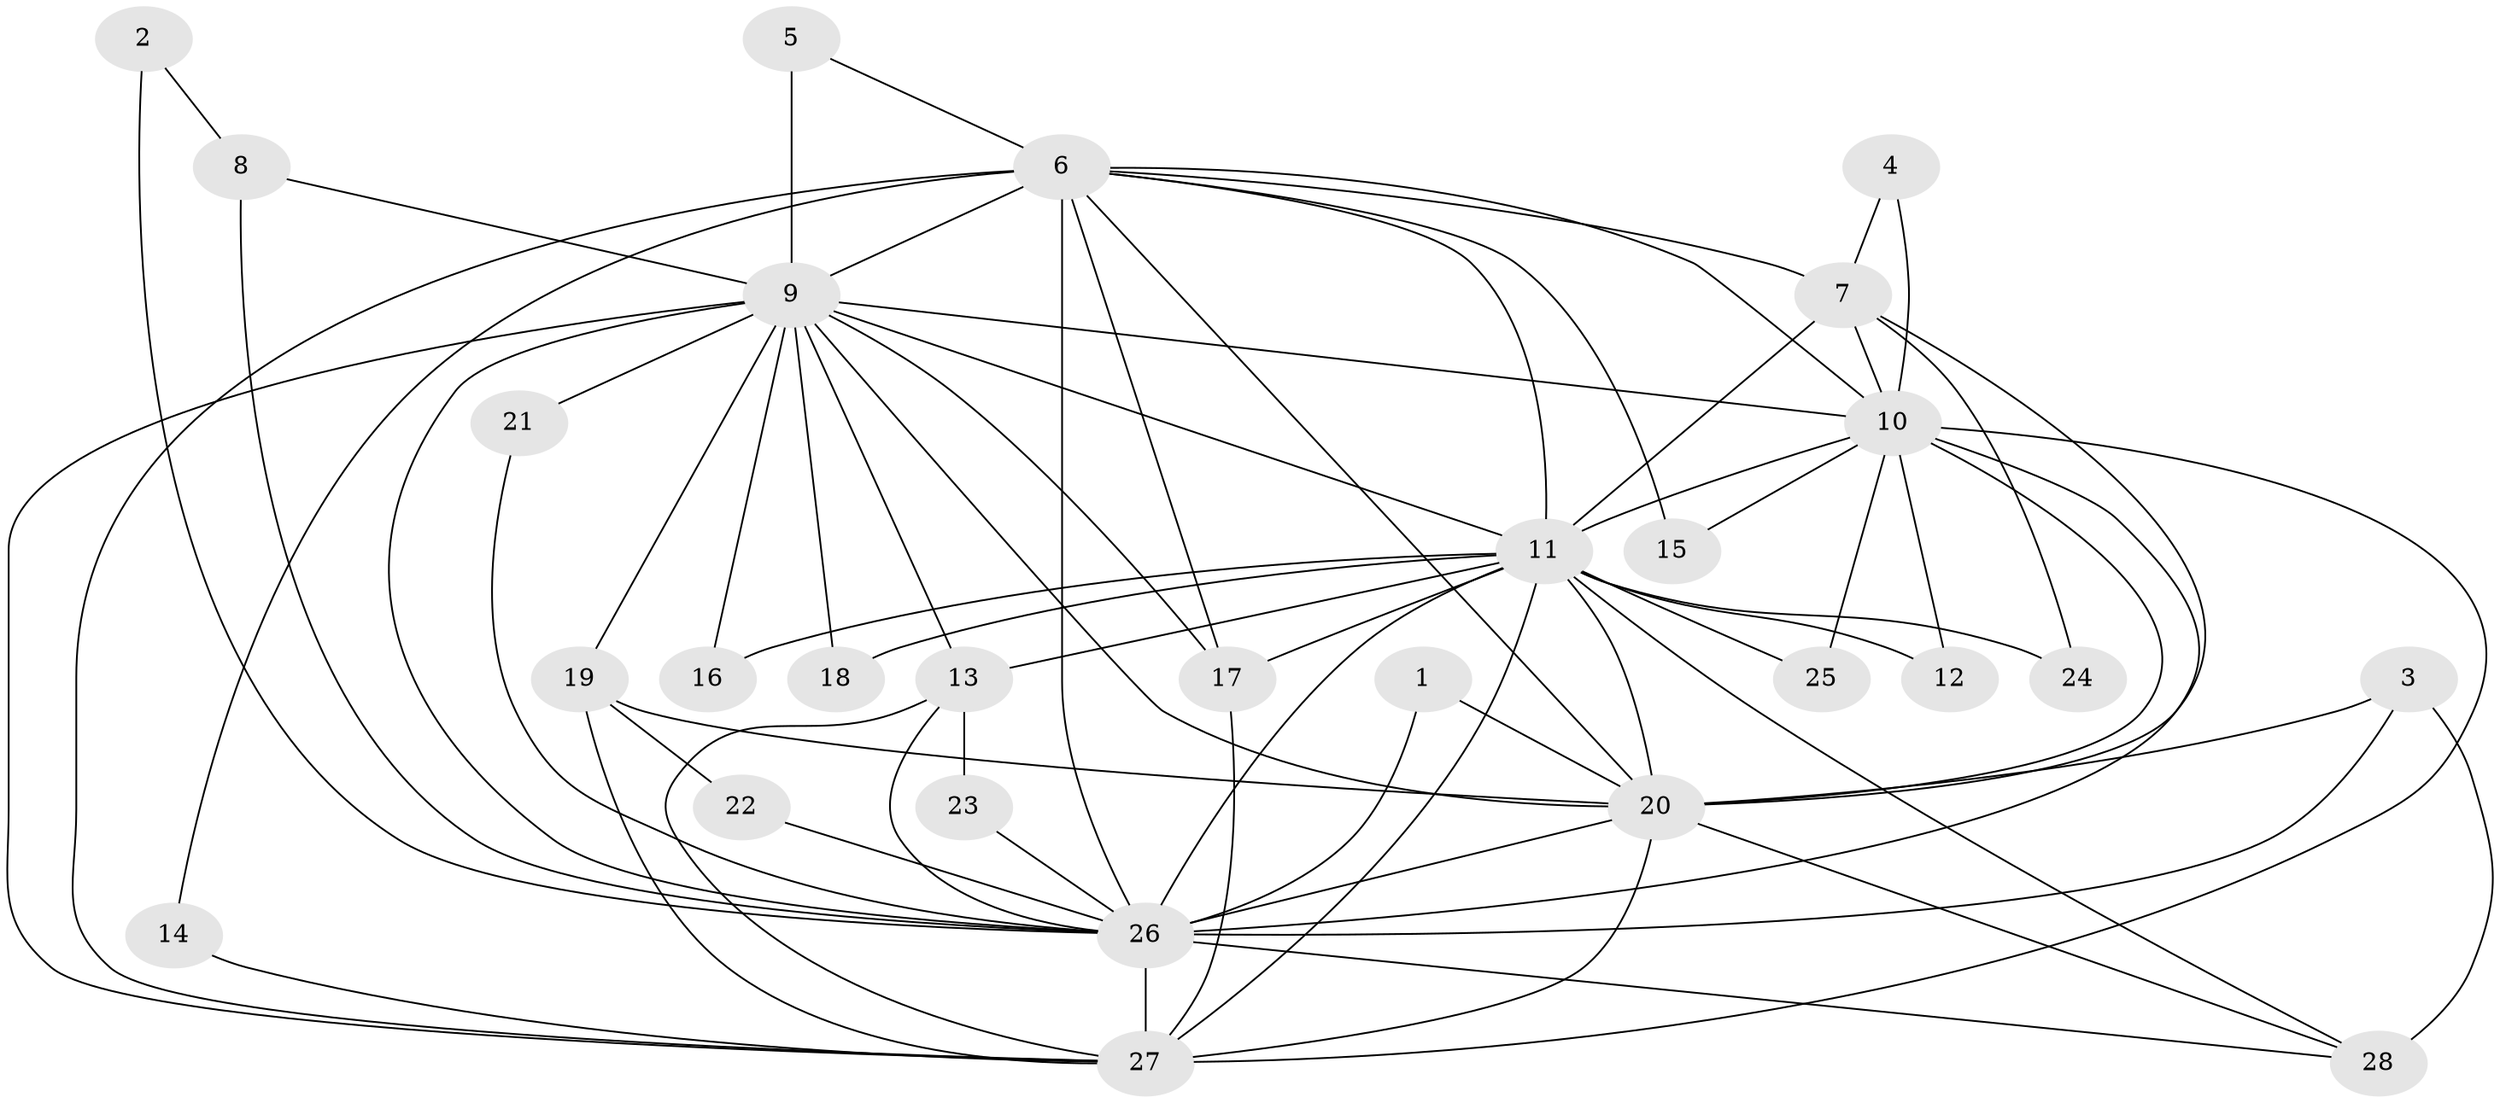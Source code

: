 // original degree distribution, {17: 0.05357142857142857, 14: 0.03571428571428571, 12: 0.03571428571428571, 18: 0.017857142857142856, 20: 0.017857142857142856, 16: 0.017857142857142856, 3: 0.26785714285714285, 4: 0.05357142857142857, 2: 0.48214285714285715, 6: 0.017857142857142856}
// Generated by graph-tools (version 1.1) at 2025/49/03/09/25 03:49:45]
// undirected, 28 vertices, 72 edges
graph export_dot {
graph [start="1"]
  node [color=gray90,style=filled];
  1;
  2;
  3;
  4;
  5;
  6;
  7;
  8;
  9;
  10;
  11;
  12;
  13;
  14;
  15;
  16;
  17;
  18;
  19;
  20;
  21;
  22;
  23;
  24;
  25;
  26;
  27;
  28;
  1 -- 20 [weight=1.0];
  1 -- 26 [weight=1.0];
  2 -- 8 [weight=1.0];
  2 -- 26 [weight=2.0];
  3 -- 20 [weight=1.0];
  3 -- 26 [weight=1.0];
  3 -- 28 [weight=1.0];
  4 -- 7 [weight=1.0];
  4 -- 10 [weight=1.0];
  5 -- 6 [weight=1.0];
  5 -- 9 [weight=2.0];
  6 -- 7 [weight=1.0];
  6 -- 9 [weight=1.0];
  6 -- 10 [weight=1.0];
  6 -- 11 [weight=2.0];
  6 -- 14 [weight=1.0];
  6 -- 15 [weight=2.0];
  6 -- 17 [weight=1.0];
  6 -- 20 [weight=1.0];
  6 -- 26 [weight=4.0];
  6 -- 27 [weight=2.0];
  7 -- 10 [weight=1.0];
  7 -- 11 [weight=1.0];
  7 -- 20 [weight=1.0];
  7 -- 24 [weight=1.0];
  8 -- 9 [weight=1.0];
  8 -- 26 [weight=1.0];
  9 -- 10 [weight=2.0];
  9 -- 11 [weight=2.0];
  9 -- 13 [weight=1.0];
  9 -- 16 [weight=1.0];
  9 -- 17 [weight=1.0];
  9 -- 18 [weight=1.0];
  9 -- 19 [weight=2.0];
  9 -- 20 [weight=1.0];
  9 -- 21 [weight=1.0];
  9 -- 26 [weight=3.0];
  9 -- 27 [weight=1.0];
  10 -- 11 [weight=2.0];
  10 -- 12 [weight=1.0];
  10 -- 15 [weight=1.0];
  10 -- 20 [weight=1.0];
  10 -- 25 [weight=1.0];
  10 -- 26 [weight=4.0];
  10 -- 27 [weight=1.0];
  11 -- 12 [weight=1.0];
  11 -- 13 [weight=1.0];
  11 -- 16 [weight=1.0];
  11 -- 17 [weight=1.0];
  11 -- 18 [weight=1.0];
  11 -- 20 [weight=3.0];
  11 -- 24 [weight=1.0];
  11 -- 25 [weight=1.0];
  11 -- 26 [weight=6.0];
  11 -- 27 [weight=2.0];
  11 -- 28 [weight=1.0];
  13 -- 23 [weight=1.0];
  13 -- 26 [weight=1.0];
  13 -- 27 [weight=1.0];
  14 -- 27 [weight=1.0];
  17 -- 27 [weight=1.0];
  19 -- 20 [weight=2.0];
  19 -- 22 [weight=1.0];
  19 -- 27 [weight=1.0];
  20 -- 26 [weight=3.0];
  20 -- 27 [weight=1.0];
  20 -- 28 [weight=1.0];
  21 -- 26 [weight=1.0];
  22 -- 26 [weight=1.0];
  23 -- 26 [weight=1.0];
  26 -- 27 [weight=3.0];
  26 -- 28 [weight=2.0];
}
